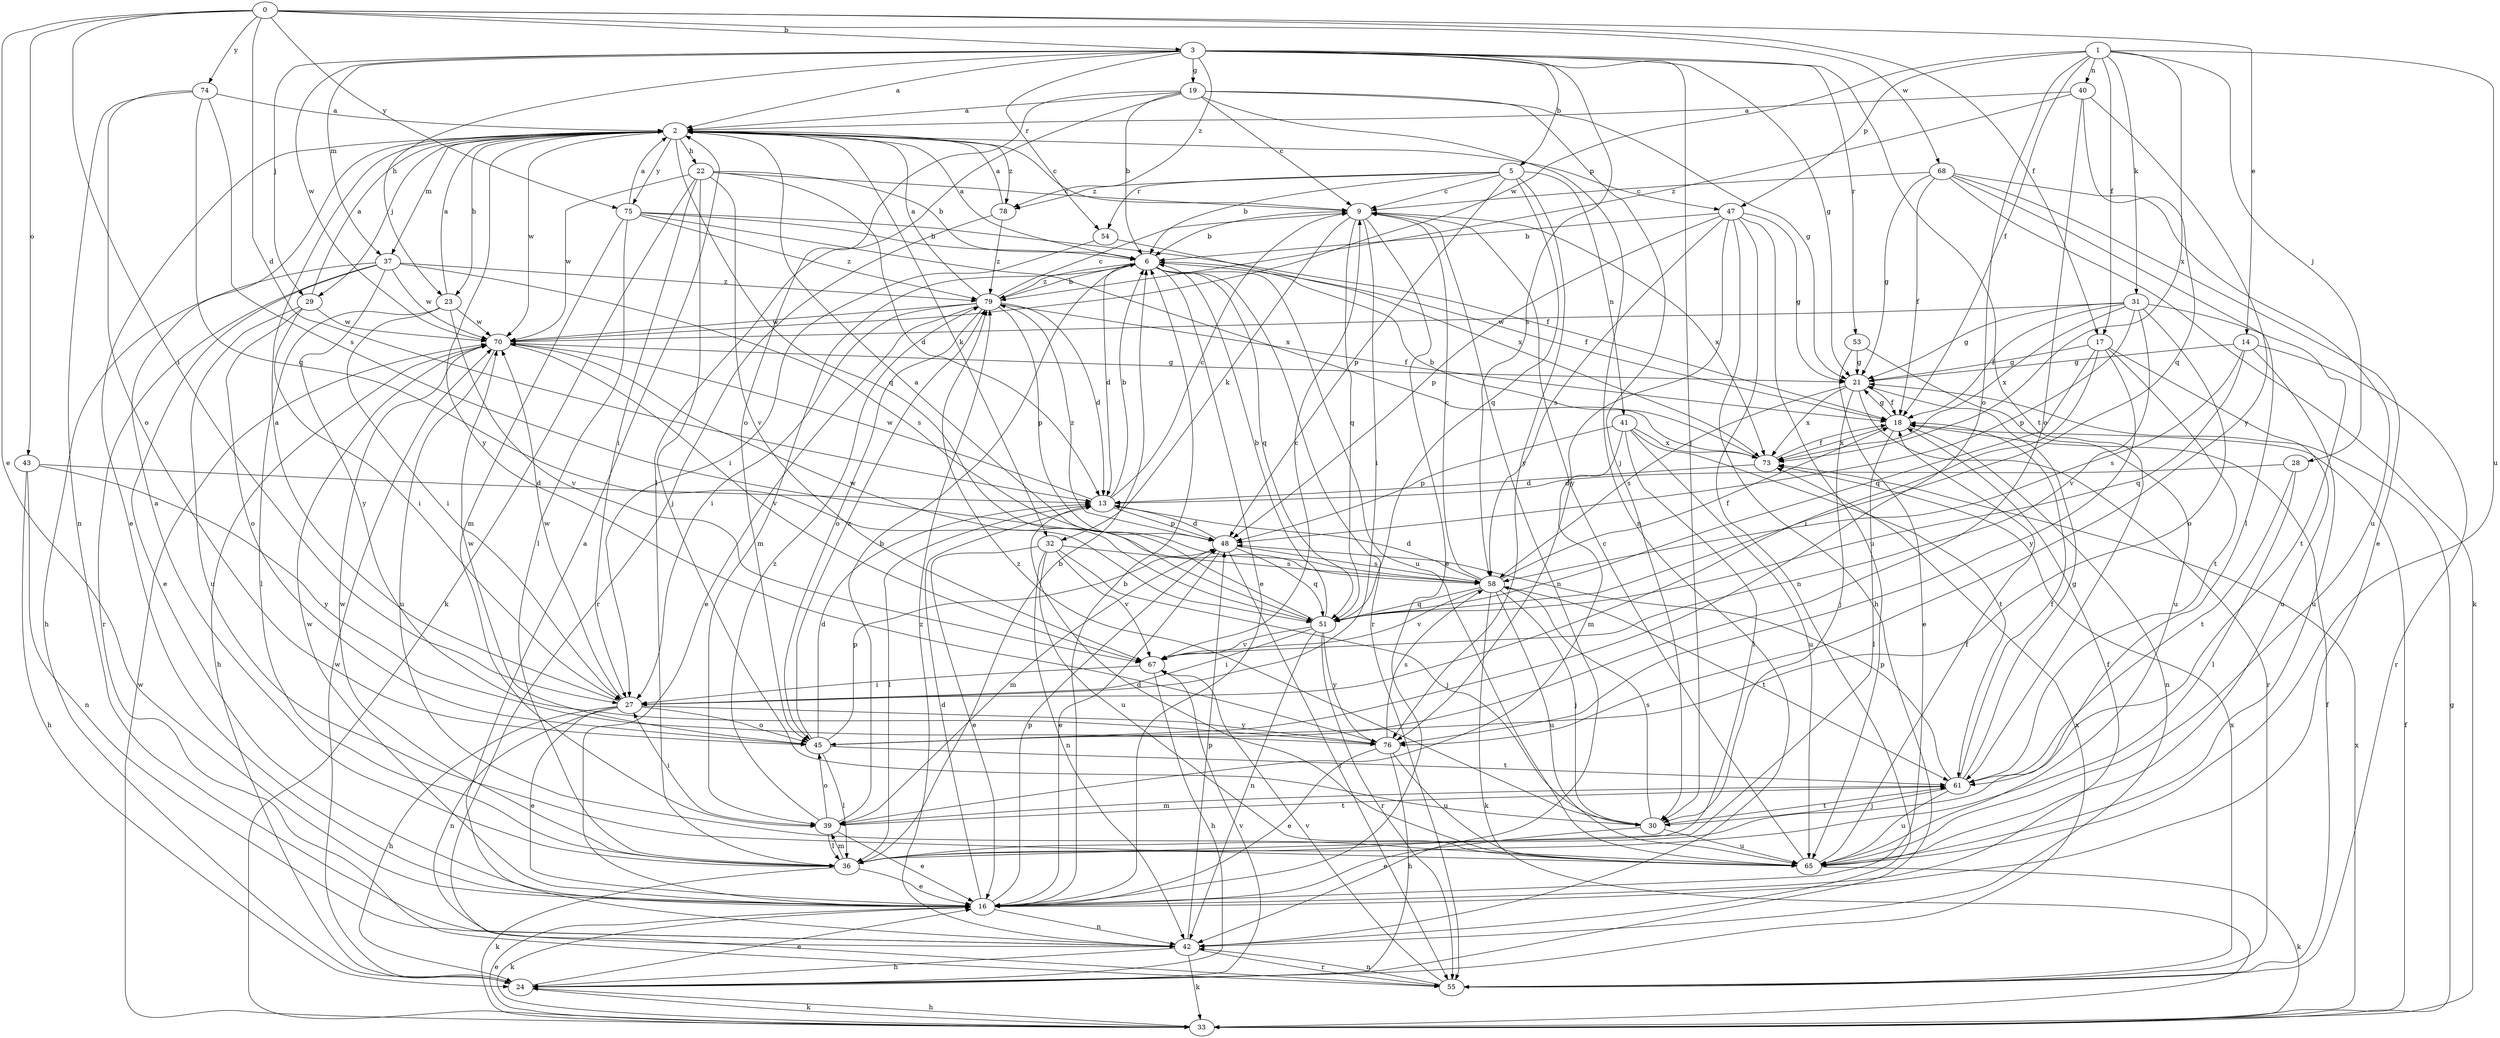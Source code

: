 strict digraph  {
0;
1;
2;
3;
5;
6;
9;
13;
14;
16;
17;
18;
19;
21;
22;
23;
24;
27;
28;
29;
30;
31;
32;
33;
36;
37;
39;
40;
41;
42;
43;
45;
47;
48;
51;
53;
54;
55;
58;
61;
65;
67;
68;
70;
73;
74;
75;
76;
78;
79;
0 -> 3  [label=b];
0 -> 13  [label=d];
0 -> 14  [label=e];
0 -> 16  [label=e];
0 -> 17  [label=f];
0 -> 27  [label=i];
0 -> 43  [label=o];
0 -> 68  [label=w];
0 -> 74  [label=y];
0 -> 75  [label=y];
1 -> 17  [label=f];
1 -> 18  [label=f];
1 -> 28  [label=j];
1 -> 31  [label=k];
1 -> 40  [label=n];
1 -> 45  [label=o];
1 -> 47  [label=p];
1 -> 65  [label=u];
1 -> 70  [label=w];
1 -> 73  [label=x];
2 -> 9  [label=c];
2 -> 16  [label=e];
2 -> 22  [label=h];
2 -> 23  [label=h];
2 -> 29  [label=j];
2 -> 32  [label=k];
2 -> 37  [label=m];
2 -> 47  [label=p];
2 -> 51  [label=q];
2 -> 70  [label=w];
2 -> 75  [label=y];
2 -> 76  [label=y];
2 -> 78  [label=z];
3 -> 2  [label=a];
3 -> 5  [label=b];
3 -> 19  [label=g];
3 -> 21  [label=g];
3 -> 23  [label=h];
3 -> 29  [label=j];
3 -> 30  [label=j];
3 -> 37  [label=m];
3 -> 53  [label=r];
3 -> 54  [label=r];
3 -> 58  [label=s];
3 -> 61  [label=t];
3 -> 70  [label=w];
3 -> 78  [label=z];
5 -> 6  [label=b];
5 -> 9  [label=c];
5 -> 41  [label=n];
5 -> 48  [label=p];
5 -> 51  [label=q];
5 -> 54  [label=r];
5 -> 76  [label=y];
5 -> 78  [label=z];
6 -> 2  [label=a];
6 -> 13  [label=d];
6 -> 16  [label=e];
6 -> 18  [label=f];
6 -> 39  [label=m];
6 -> 51  [label=q];
6 -> 55  [label=r];
6 -> 65  [label=u];
6 -> 79  [label=z];
9 -> 6  [label=b];
9 -> 16  [label=e];
9 -> 27  [label=i];
9 -> 32  [label=k];
9 -> 42  [label=n];
9 -> 51  [label=q];
9 -> 73  [label=x];
13 -> 6  [label=b];
13 -> 9  [label=c];
13 -> 36  [label=l];
13 -> 48  [label=p];
13 -> 70  [label=w];
14 -> 21  [label=g];
14 -> 51  [label=q];
14 -> 55  [label=r];
14 -> 58  [label=s];
14 -> 65  [label=u];
16 -> 6  [label=b];
16 -> 13  [label=d];
16 -> 18  [label=f];
16 -> 33  [label=k];
16 -> 42  [label=n];
16 -> 48  [label=p];
16 -> 70  [label=w];
17 -> 21  [label=g];
17 -> 27  [label=i];
17 -> 51  [label=q];
17 -> 61  [label=t];
17 -> 65  [label=u];
17 -> 76  [label=y];
18 -> 21  [label=g];
18 -> 36  [label=l];
18 -> 42  [label=n];
18 -> 73  [label=x];
19 -> 2  [label=a];
19 -> 6  [label=b];
19 -> 9  [label=c];
19 -> 21  [label=g];
19 -> 30  [label=j];
19 -> 36  [label=l];
19 -> 42  [label=n];
19 -> 45  [label=o];
21 -> 18  [label=f];
21 -> 30  [label=j];
21 -> 55  [label=r];
21 -> 58  [label=s];
21 -> 73  [label=x];
22 -> 6  [label=b];
22 -> 9  [label=c];
22 -> 13  [label=d];
22 -> 27  [label=i];
22 -> 30  [label=j];
22 -> 33  [label=k];
22 -> 67  [label=v];
22 -> 70  [label=w];
23 -> 2  [label=a];
23 -> 27  [label=i];
23 -> 36  [label=l];
23 -> 67  [label=v];
23 -> 70  [label=w];
24 -> 16  [label=e];
24 -> 33  [label=k];
24 -> 67  [label=v];
24 -> 70  [label=w];
24 -> 73  [label=x];
27 -> 2  [label=a];
27 -> 16  [label=e];
27 -> 24  [label=h];
27 -> 42  [label=n];
27 -> 45  [label=o];
27 -> 70  [label=w];
27 -> 76  [label=y];
28 -> 13  [label=d];
28 -> 36  [label=l];
28 -> 61  [label=t];
29 -> 2  [label=a];
29 -> 27  [label=i];
29 -> 45  [label=o];
29 -> 65  [label=u];
29 -> 70  [label=w];
30 -> 16  [label=e];
30 -> 58  [label=s];
30 -> 61  [label=t];
30 -> 65  [label=u];
30 -> 79  [label=z];
31 -> 18  [label=f];
31 -> 21  [label=g];
31 -> 45  [label=o];
31 -> 48  [label=p];
31 -> 61  [label=t];
31 -> 67  [label=v];
31 -> 70  [label=w];
31 -> 73  [label=x];
32 -> 16  [label=e];
32 -> 30  [label=j];
32 -> 42  [label=n];
32 -> 58  [label=s];
32 -> 65  [label=u];
32 -> 67  [label=v];
33 -> 16  [label=e];
33 -> 18  [label=f];
33 -> 21  [label=g];
33 -> 24  [label=h];
33 -> 70  [label=w];
33 -> 73  [label=x];
36 -> 2  [label=a];
36 -> 6  [label=b];
36 -> 16  [label=e];
36 -> 33  [label=k];
36 -> 39  [label=m];
36 -> 70  [label=w];
37 -> 16  [label=e];
37 -> 24  [label=h];
37 -> 55  [label=r];
37 -> 58  [label=s];
37 -> 70  [label=w];
37 -> 76  [label=y];
37 -> 79  [label=z];
39 -> 6  [label=b];
39 -> 16  [label=e];
39 -> 27  [label=i];
39 -> 36  [label=l];
39 -> 45  [label=o];
39 -> 61  [label=t];
39 -> 79  [label=z];
40 -> 2  [label=a];
40 -> 45  [label=o];
40 -> 51  [label=q];
40 -> 76  [label=y];
40 -> 79  [label=z];
41 -> 36  [label=l];
41 -> 39  [label=m];
41 -> 48  [label=p];
41 -> 61  [label=t];
41 -> 65  [label=u];
41 -> 73  [label=x];
42 -> 2  [label=a];
42 -> 24  [label=h];
42 -> 33  [label=k];
42 -> 48  [label=p];
42 -> 55  [label=r];
42 -> 79  [label=z];
43 -> 13  [label=d];
43 -> 24  [label=h];
43 -> 42  [label=n];
43 -> 76  [label=y];
45 -> 13  [label=d];
45 -> 36  [label=l];
45 -> 48  [label=p];
45 -> 61  [label=t];
45 -> 70  [label=w];
45 -> 79  [label=z];
47 -> 6  [label=b];
47 -> 21  [label=g];
47 -> 24  [label=h];
47 -> 42  [label=n];
47 -> 48  [label=p];
47 -> 58  [label=s];
47 -> 65  [label=u];
47 -> 76  [label=y];
48 -> 13  [label=d];
48 -> 16  [label=e];
48 -> 39  [label=m];
48 -> 51  [label=q];
48 -> 55  [label=r];
48 -> 58  [label=s];
48 -> 79  [label=z];
51 -> 2  [label=a];
51 -> 6  [label=b];
51 -> 27  [label=i];
51 -> 42  [label=n];
51 -> 55  [label=r];
51 -> 67  [label=v];
51 -> 70  [label=w];
51 -> 76  [label=y];
53 -> 16  [label=e];
53 -> 21  [label=g];
53 -> 65  [label=u];
54 -> 27  [label=i];
54 -> 73  [label=x];
55 -> 18  [label=f];
55 -> 42  [label=n];
55 -> 67  [label=v];
55 -> 73  [label=x];
58 -> 9  [label=c];
58 -> 13  [label=d];
58 -> 18  [label=f];
58 -> 30  [label=j];
58 -> 33  [label=k];
58 -> 51  [label=q];
58 -> 61  [label=t];
58 -> 65  [label=u];
58 -> 67  [label=v];
61 -> 18  [label=f];
61 -> 21  [label=g];
61 -> 30  [label=j];
61 -> 39  [label=m];
61 -> 48  [label=p];
61 -> 65  [label=u];
65 -> 9  [label=c];
65 -> 13  [label=d];
65 -> 18  [label=f];
65 -> 33  [label=k];
67 -> 9  [label=c];
67 -> 24  [label=h];
67 -> 27  [label=i];
68 -> 9  [label=c];
68 -> 16  [label=e];
68 -> 18  [label=f];
68 -> 21  [label=g];
68 -> 33  [label=k];
68 -> 36  [label=l];
68 -> 65  [label=u];
70 -> 21  [label=g];
70 -> 24  [label=h];
70 -> 65  [label=u];
70 -> 67  [label=v];
73 -> 6  [label=b];
73 -> 13  [label=d];
73 -> 18  [label=f];
74 -> 2  [label=a];
74 -> 42  [label=n];
74 -> 45  [label=o];
74 -> 51  [label=q];
74 -> 58  [label=s];
75 -> 2  [label=a];
75 -> 6  [label=b];
75 -> 18  [label=f];
75 -> 36  [label=l];
75 -> 39  [label=m];
75 -> 73  [label=x];
75 -> 79  [label=z];
76 -> 16  [label=e];
76 -> 24  [label=h];
76 -> 58  [label=s];
76 -> 65  [label=u];
78 -> 2  [label=a];
78 -> 55  [label=r];
78 -> 79  [label=z];
79 -> 2  [label=a];
79 -> 6  [label=b];
79 -> 9  [label=c];
79 -> 13  [label=d];
79 -> 16  [label=e];
79 -> 18  [label=f];
79 -> 27  [label=i];
79 -> 45  [label=o];
79 -> 48  [label=p];
79 -> 70  [label=w];
}
